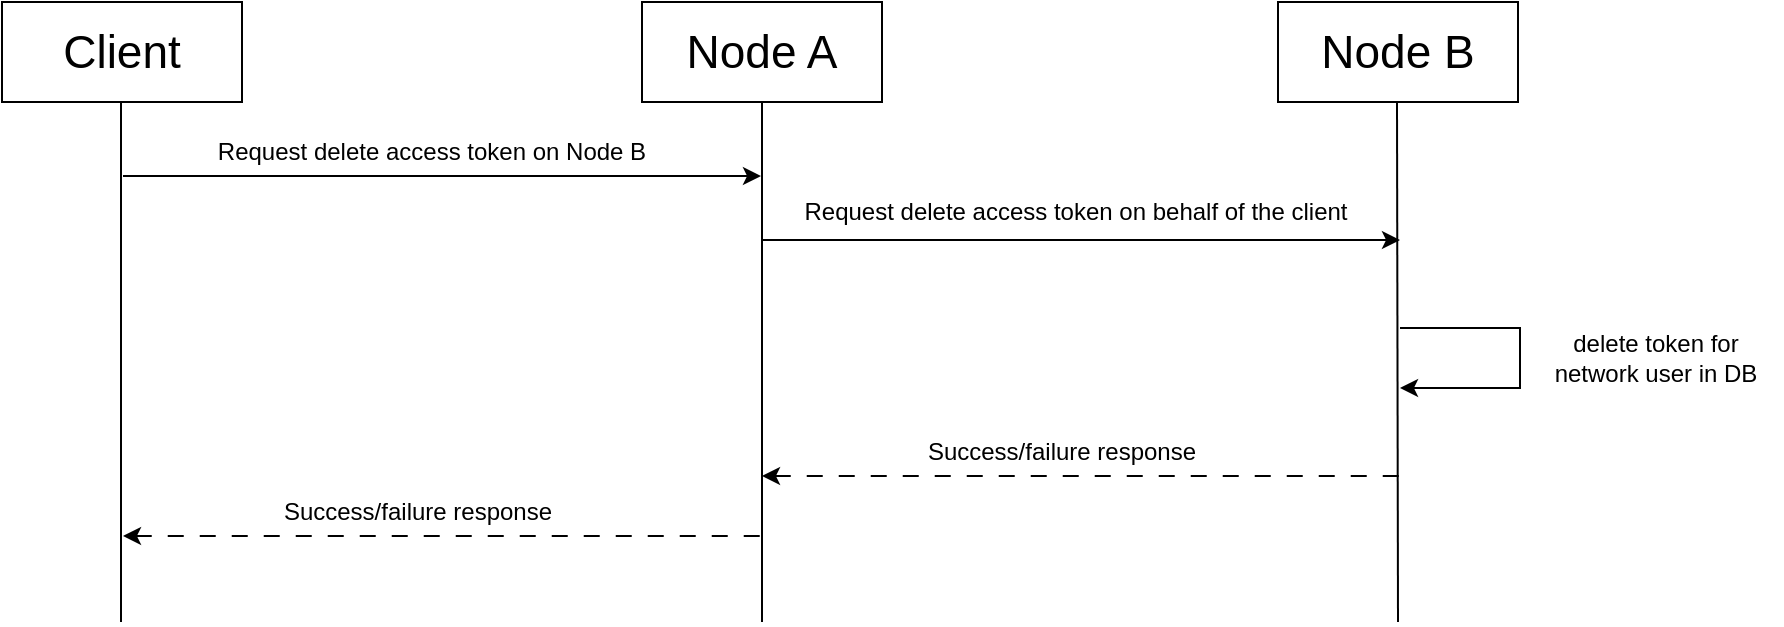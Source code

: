 <mxfile version="28.2.8">
  <diagram name="Page-1" id="EIduPS4k_qxPhwkqMvl-">
    <mxGraphModel dx="1245" dy="806" grid="1" gridSize="10" guides="1" tooltips="1" connect="1" arrows="1" fold="1" page="1" pageScale="1" pageWidth="850" pageHeight="1100" math="0" shadow="0">
      <root>
        <mxCell id="0" />
        <mxCell id="1" parent="0" />
        <mxCell id="uj6fiVAzFxfoOgEx3BYY-2" style="edgeStyle=orthogonalEdgeStyle;rounded=0;orthogonalLoop=1;jettySize=auto;html=1;" edge="1" parent="1">
          <mxGeometry relative="1" as="geometry">
            <mxPoint x="100.5" y="127" as="sourcePoint" />
            <mxPoint x="419.5" y="127" as="targetPoint" />
          </mxGeometry>
        </mxCell>
        <mxCell id="uj6fiVAzFxfoOgEx3BYY-3" value="&lt;font style=&quot;font-size: 23px;&quot;&gt;Node A&lt;/font&gt;" style="rounded=0;whiteSpace=wrap;html=1;" vertex="1" parent="1">
          <mxGeometry x="360" y="40" width="120" height="50" as="geometry" />
        </mxCell>
        <mxCell id="uj6fiVAzFxfoOgEx3BYY-4" value="&lt;font style=&quot;font-size: 23px;&quot;&gt;Node B&lt;/font&gt;" style="rounded=0;whiteSpace=wrap;html=1;" vertex="1" parent="1">
          <mxGeometry x="678" y="40" width="120" height="50" as="geometry" />
        </mxCell>
        <mxCell id="uj6fiVAzFxfoOgEx3BYY-5" style="edgeStyle=orthogonalEdgeStyle;rounded=0;orthogonalLoop=1;jettySize=auto;html=1;entryX=0;entryY=0.75;entryDx=0;entryDy=0;dashed=1;dashPattern=8 8;endArrow=none;endFill=0;startArrow=classic;startFill=1;" edge="1" parent="1">
          <mxGeometry relative="1" as="geometry">
            <mxPoint x="420" y="277" as="sourcePoint" />
            <mxPoint x="745" y="277" as="targetPoint" />
          </mxGeometry>
        </mxCell>
        <mxCell id="uj6fiVAzFxfoOgEx3BYY-6" style="edgeStyle=orthogonalEdgeStyle;rounded=0;orthogonalLoop=1;jettySize=auto;html=1;startArrow=classic;startFill=1;endArrow=none;endFill=0;" edge="1" parent="1">
          <mxGeometry relative="1" as="geometry">
            <mxPoint x="739" y="159" as="sourcePoint" />
            <mxPoint x="420" y="159" as="targetPoint" />
          </mxGeometry>
        </mxCell>
        <mxCell id="uj6fiVAzFxfoOgEx3BYY-7" value="" style="endArrow=none;html=1;rounded=0;entryX=0.5;entryY=1;entryDx=0;entryDy=0;" edge="1" parent="1" target="uj6fiVAzFxfoOgEx3BYY-3">
          <mxGeometry width="50" height="50" relative="1" as="geometry">
            <mxPoint x="420" y="350" as="sourcePoint" />
            <mxPoint x="650" y="400" as="targetPoint" />
          </mxGeometry>
        </mxCell>
        <mxCell id="uj6fiVAzFxfoOgEx3BYY-8" value="" style="endArrow=none;html=1;rounded=0;entryX=0.5;entryY=1;entryDx=0;entryDy=0;" edge="1" parent="1">
          <mxGeometry width="50" height="50" relative="1" as="geometry">
            <mxPoint x="738" y="350" as="sourcePoint" />
            <mxPoint x="737.5" y="90" as="targetPoint" />
          </mxGeometry>
        </mxCell>
        <mxCell id="uj6fiVAzFxfoOgEx3BYY-11" style="edgeStyle=orthogonalEdgeStyle;rounded=0;orthogonalLoop=1;jettySize=auto;html=1;" edge="1" parent="1">
          <mxGeometry relative="1" as="geometry">
            <mxPoint x="739" y="203" as="sourcePoint" />
            <mxPoint x="739" y="233" as="targetPoint" />
            <Array as="points">
              <mxPoint x="799" y="203" />
              <mxPoint x="799" y="233" />
            </Array>
          </mxGeometry>
        </mxCell>
        <mxCell id="uj6fiVAzFxfoOgEx3BYY-12" value="delete token for network user in DB" style="text;html=1;whiteSpace=wrap;strokeColor=none;fillColor=none;align=center;verticalAlign=middle;rounded=0;" vertex="1" parent="1">
          <mxGeometry x="804" y="203" width="126" height="30" as="geometry" />
        </mxCell>
        <mxCell id="uj6fiVAzFxfoOgEx3BYY-13" value="&lt;font style=&quot;font-size: 23px;&quot;&gt;Client&lt;/font&gt;" style="rounded=0;whiteSpace=wrap;html=1;" vertex="1" parent="1">
          <mxGeometry x="40" y="40" width="120" height="50" as="geometry" />
        </mxCell>
        <mxCell id="uj6fiVAzFxfoOgEx3BYY-14" value="Request delete access token on Node B" style="text;html=1;whiteSpace=wrap;strokeColor=none;fillColor=none;align=center;verticalAlign=middle;rounded=0;" vertex="1" parent="1">
          <mxGeometry x="140" y="100" width="230" height="30" as="geometry" />
        </mxCell>
        <mxCell id="uj6fiVAzFxfoOgEx3BYY-15" value="Request delete access token on behalf of the client" style="text;html=1;whiteSpace=wrap;strokeColor=none;fillColor=none;align=center;verticalAlign=middle;rounded=0;" vertex="1" parent="1">
          <mxGeometry x="438" y="130" width="278" height="30" as="geometry" />
        </mxCell>
        <mxCell id="uj6fiVAzFxfoOgEx3BYY-16" value="Success/failure response" style="text;html=1;whiteSpace=wrap;strokeColor=none;fillColor=none;align=center;verticalAlign=middle;rounded=0;" vertex="1" parent="1">
          <mxGeometry x="500" y="250" width="140" height="30" as="geometry" />
        </mxCell>
        <mxCell id="uj6fiVAzFxfoOgEx3BYY-19" style="edgeStyle=orthogonalEdgeStyle;rounded=0;orthogonalLoop=1;jettySize=auto;html=1;entryX=0;entryY=0.75;entryDx=0;entryDy=0;dashed=1;dashPattern=8 8;endArrow=none;endFill=0;startArrow=classic;startFill=1;" edge="1" parent="1">
          <mxGeometry relative="1" as="geometry">
            <mxPoint x="100.5" y="307" as="sourcePoint" />
            <mxPoint x="425.5" y="307" as="targetPoint" />
          </mxGeometry>
        </mxCell>
        <mxCell id="uj6fiVAzFxfoOgEx3BYY-20" value="Success/failure response" style="text;html=1;whiteSpace=wrap;strokeColor=none;fillColor=none;align=center;verticalAlign=middle;rounded=0;" vertex="1" parent="1">
          <mxGeometry x="177.5" y="280" width="140" height="30" as="geometry" />
        </mxCell>
        <mxCell id="uj6fiVAzFxfoOgEx3BYY-21" value="" style="endArrow=none;html=1;rounded=0;entryX=0.5;entryY=1;entryDx=0;entryDy=0;" edge="1" parent="1">
          <mxGeometry width="50" height="50" relative="1" as="geometry">
            <mxPoint x="99.5" y="350" as="sourcePoint" />
            <mxPoint x="99.5" y="90" as="targetPoint" />
          </mxGeometry>
        </mxCell>
      </root>
    </mxGraphModel>
  </diagram>
</mxfile>
